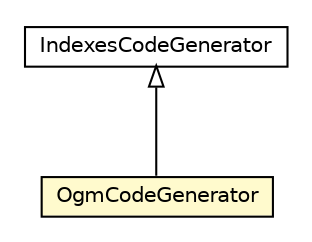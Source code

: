 #!/usr/local/bin/dot
#
# Class diagram 
# Generated by UMLGraph version 5.1 (http://www.umlgraph.org/)
#

digraph G {
	edge [fontname="Helvetica",fontsize=10,labelfontname="Helvetica",labelfontsize=10];
	node [fontname="Helvetica",fontsize=10,shape=plaintext];
	nodesep=0.25;
	ranksep=0.5;
	// pt.ist.fenixframework.dml.IndexesCodeGenerator
	c64083 [label=<<table title="pt.ist.fenixframework.dml.IndexesCodeGenerator" border="0" cellborder="1" cellspacing="0" cellpadding="2" port="p" href="../../dml/IndexesCodeGenerator.html">
		<tr><td><table border="0" cellspacing="0" cellpadding="1">
<tr><td align="center" balign="center"> IndexesCodeGenerator </td></tr>
		</table></td></tr>
		</table>>, fontname="Helvetica", fontcolor="black", fontsize=10.0];
	// pt.ist.fenixframework.backend.ogm.OgmCodeGenerator
	c64258 [label=<<table title="pt.ist.fenixframework.backend.ogm.OgmCodeGenerator" border="0" cellborder="1" cellspacing="0" cellpadding="2" port="p" bgcolor="lemonChiffon" href="./OgmCodeGenerator.html">
		<tr><td><table border="0" cellspacing="0" cellpadding="1">
<tr><td align="center" balign="center"> OgmCodeGenerator </td></tr>
		</table></td></tr>
		</table>>, fontname="Helvetica", fontcolor="black", fontsize=10.0];
	//pt.ist.fenixframework.backend.ogm.OgmCodeGenerator extends pt.ist.fenixframework.dml.IndexesCodeGenerator
	c64083:p -> c64258:p [dir=back,arrowtail=empty];
}

